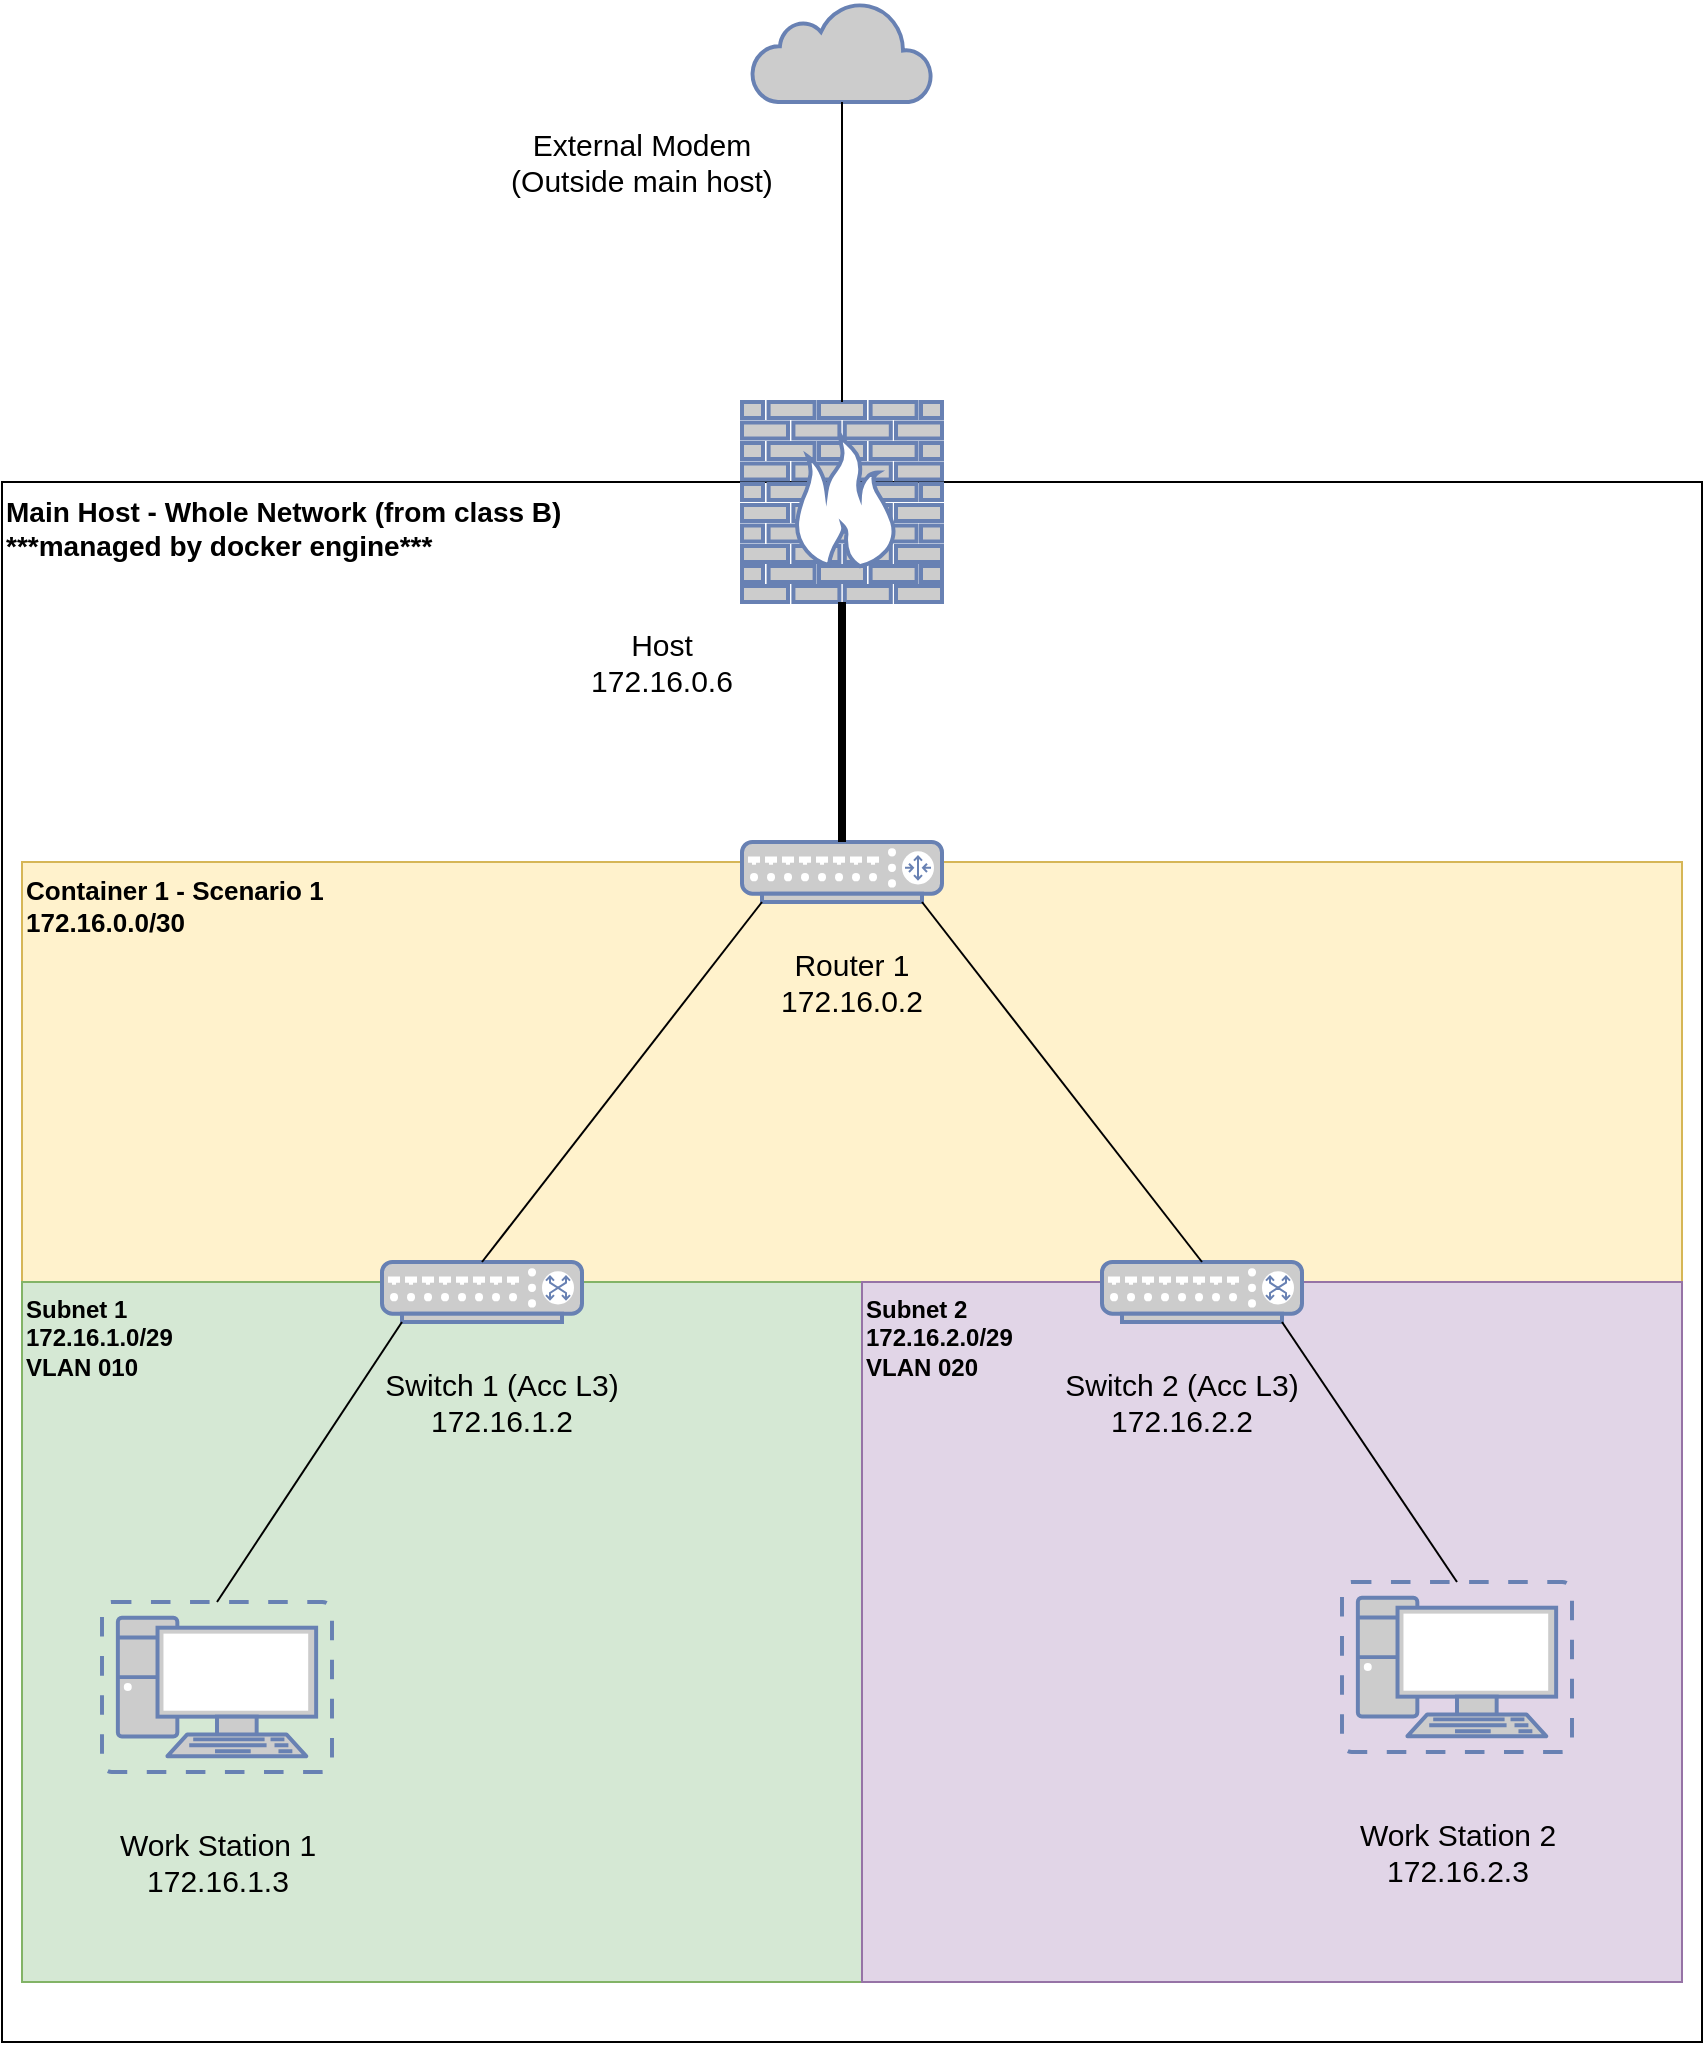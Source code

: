 <mxfile version="25.0.3">
  <diagram name="Page-1" id="Xh3mkgjwqd65aYn8KOnx">
    <mxGraphModel dx="595" dy="303" grid="1" gridSize="10" guides="1" tooltips="1" connect="1" arrows="1" fold="1" page="1" pageScale="1" pageWidth="850" pageHeight="1100" math="0" shadow="0">
      <root>
        <mxCell id="0" />
        <mxCell id="1" parent="0" />
        <mxCell id="LywyaxbltV9Rz2-kyhSX-22" value="&lt;b style=&quot;font-size: 14px;&quot;&gt;Main Host - Whole Network (from class B)&lt;br&gt;***managed by docker engine***&lt;br&gt;&lt;/b&gt;" style="rounded=0;whiteSpace=wrap;html=1;verticalAlign=top;align=left;" parent="1" vertex="1">
          <mxGeometry y="320" width="850" height="780" as="geometry" />
        </mxCell>
        <mxCell id="LywyaxbltV9Rz2-kyhSX-23" value="&lt;b style=&quot;font-size: 13px;&quot;&gt;Container 1 - Scenario 1&lt;br&gt;172.16.0.0/30&lt;br&gt;&lt;/b&gt;" style="rounded=0;whiteSpace=wrap;html=1;fillColor=#fff2cc;strokeColor=#d6b656;verticalAlign=top;align=left;" parent="1" vertex="1">
          <mxGeometry x="10" y="510" width="830" height="210" as="geometry" />
        </mxCell>
        <mxCell id="LywyaxbltV9Rz2-kyhSX-24" value="&lt;b&gt;Subnet 1&lt;br&gt;172.16.1.0/29&lt;br&gt;VLAN 010&lt;/b&gt;" style="rounded=0;whiteSpace=wrap;html=1;fillColor=#d5e8d4;strokeColor=#82b366;verticalAlign=top;align=left;" parent="1" vertex="1">
          <mxGeometry x="10" y="720" width="420" height="350" as="geometry" />
        </mxCell>
        <mxCell id="LywyaxbltV9Rz2-kyhSX-1" value="" style="fontColor=#0066CC;verticalAlign=top;verticalLabelPosition=bottom;labelPosition=center;align=center;html=1;outlineConnect=0;fillColor=#CCCCCC;strokeColor=#6881B3;gradientColor=none;gradientDirection=north;strokeWidth=2;shape=mxgraph.networks.virtual_pc;" parent="1" vertex="1">
          <mxGeometry x="50" y="880" width="115" height="85" as="geometry" />
        </mxCell>
        <mxCell id="LywyaxbltV9Rz2-kyhSX-25" value="&lt;b&gt;Subnet 2&lt;br&gt;172.16.2.0/29&lt;br&gt;VLAN 020&lt;/b&gt;" style="rounded=0;whiteSpace=wrap;html=1;fillColor=#e1d5e7;strokeColor=#9673a6;verticalAlign=top;align=left;" parent="1" vertex="1">
          <mxGeometry x="430" y="720" width="410" height="350" as="geometry" />
        </mxCell>
        <mxCell id="LywyaxbltV9Rz2-kyhSX-2" value="" style="fontColor=#0066CC;verticalAlign=top;verticalLabelPosition=bottom;labelPosition=center;align=center;html=1;outlineConnect=0;fillColor=#CCCCCC;strokeColor=#6881B3;gradientColor=none;gradientDirection=north;strokeWidth=2;shape=mxgraph.networks.virtual_pc;" parent="1" vertex="1">
          <mxGeometry x="670" y="870" width="115" height="85" as="geometry" />
        </mxCell>
        <mxCell id="LywyaxbltV9Rz2-kyhSX-3" value="" style="fontColor=#0066CC;verticalAlign=top;verticalLabelPosition=bottom;labelPosition=center;align=center;html=1;outlineConnect=0;fillColor=#CCCCCC;strokeColor=#6881B3;gradientColor=none;gradientDirection=north;strokeWidth=2;shape=mxgraph.networks.switch;" parent="1" vertex="1">
          <mxGeometry x="190" y="710" width="100" height="30" as="geometry" />
        </mxCell>
        <mxCell id="LywyaxbltV9Rz2-kyhSX-4" value="" style="fontColor=#0066CC;verticalAlign=top;verticalLabelPosition=bottom;labelPosition=center;align=center;html=1;outlineConnect=0;fillColor=#CCCCCC;strokeColor=#6881B3;gradientColor=none;gradientDirection=north;strokeWidth=2;shape=mxgraph.networks.switch;" parent="1" vertex="1">
          <mxGeometry x="550" y="710" width="100" height="30" as="geometry" />
        </mxCell>
        <mxCell id="LywyaxbltV9Rz2-kyhSX-6" value="" style="fontColor=#0066CC;verticalAlign=top;verticalLabelPosition=bottom;labelPosition=center;align=center;html=1;outlineConnect=0;fillColor=#CCCCCC;strokeColor=#6881B3;gradientColor=none;gradientDirection=north;strokeWidth=2;shape=mxgraph.networks.router;" parent="1" vertex="1">
          <mxGeometry x="370" y="500" width="100" height="30" as="geometry" />
        </mxCell>
        <mxCell id="LywyaxbltV9Rz2-kyhSX-7" value="" style="fontColor=#0066CC;verticalAlign=top;verticalLabelPosition=bottom;labelPosition=center;align=center;html=1;outlineConnect=0;fillColor=#CCCCCC;strokeColor=#6881B3;gradientColor=none;gradientDirection=north;strokeWidth=2;shape=mxgraph.networks.firewall;" parent="1" vertex="1">
          <mxGeometry x="370" y="280" width="100" height="100" as="geometry" />
        </mxCell>
        <mxCell id="LywyaxbltV9Rz2-kyhSX-8" value="" style="html=1;outlineConnect=0;fillColor=#CCCCCC;strokeColor=#6881B3;gradientColor=none;gradientDirection=north;strokeWidth=2;shape=mxgraph.networks.cloud;fontColor=#ffffff;" parent="1" vertex="1">
          <mxGeometry x="375" y="80" width="90" height="50" as="geometry" />
        </mxCell>
        <mxCell id="LywyaxbltV9Rz2-kyhSX-9" value="" style="endArrow=none;html=1;rounded=0;entryX=0.5;entryY=1;entryDx=0;entryDy=0;entryPerimeter=0;exitX=0.5;exitY=0;exitDx=0;exitDy=0;exitPerimeter=0;" parent="1" source="LywyaxbltV9Rz2-kyhSX-7" target="LywyaxbltV9Rz2-kyhSX-8" edge="1">
          <mxGeometry width="50" height="50" relative="1" as="geometry">
            <mxPoint x="350" y="380" as="sourcePoint" />
            <mxPoint x="400" y="330" as="targetPoint" />
          </mxGeometry>
        </mxCell>
        <mxCell id="LywyaxbltV9Rz2-kyhSX-10" value="" style="endArrow=none;html=1;rounded=0;entryX=0.5;entryY=1;entryDx=0;entryDy=0;entryPerimeter=0;exitX=0.5;exitY=0;exitDx=0;exitDy=0;exitPerimeter=0;strokeWidth=4;" parent="1" source="LywyaxbltV9Rz2-kyhSX-6" target="LywyaxbltV9Rz2-kyhSX-7" edge="1">
          <mxGeometry width="50" height="50" relative="1" as="geometry">
            <mxPoint x="350" y="380" as="sourcePoint" />
            <mxPoint x="400" y="330" as="targetPoint" />
          </mxGeometry>
        </mxCell>
        <mxCell id="LywyaxbltV9Rz2-kyhSX-11" value="" style="endArrow=none;html=1;rounded=0;entryX=0.1;entryY=1;entryDx=0;entryDy=0;entryPerimeter=0;exitX=0.5;exitY=0;exitDx=0;exitDy=0;exitPerimeter=0;" parent="1" source="LywyaxbltV9Rz2-kyhSX-3" target="LywyaxbltV9Rz2-kyhSX-6" edge="1">
          <mxGeometry width="50" height="50" relative="1" as="geometry">
            <mxPoint x="350" y="720" as="sourcePoint" />
            <mxPoint x="400" y="670" as="targetPoint" />
          </mxGeometry>
        </mxCell>
        <mxCell id="LywyaxbltV9Rz2-kyhSX-12" value="" style="endArrow=none;html=1;rounded=0;entryX=0.9;entryY=1;entryDx=0;entryDy=0;entryPerimeter=0;exitX=0.5;exitY=0;exitDx=0;exitDy=0;exitPerimeter=0;" parent="1" source="LywyaxbltV9Rz2-kyhSX-4" target="LywyaxbltV9Rz2-kyhSX-6" edge="1">
          <mxGeometry width="50" height="50" relative="1" as="geometry">
            <mxPoint x="350" y="720" as="sourcePoint" />
            <mxPoint x="400" y="670" as="targetPoint" />
          </mxGeometry>
        </mxCell>
        <mxCell id="LywyaxbltV9Rz2-kyhSX-13" value="" style="endArrow=none;html=1;rounded=0;entryX=0.1;entryY=1;entryDx=0;entryDy=0;entryPerimeter=0;exitX=0.5;exitY=0;exitDx=0;exitDy=0;exitPerimeter=0;" parent="1" source="LywyaxbltV9Rz2-kyhSX-1" target="LywyaxbltV9Rz2-kyhSX-3" edge="1">
          <mxGeometry width="50" height="50" relative="1" as="geometry">
            <mxPoint x="350" y="830" as="sourcePoint" />
            <mxPoint x="400" y="780" as="targetPoint" />
          </mxGeometry>
        </mxCell>
        <mxCell id="LywyaxbltV9Rz2-kyhSX-14" value="" style="endArrow=none;html=1;rounded=0;entryX=0.9;entryY=1;entryDx=0;entryDy=0;entryPerimeter=0;exitX=0.5;exitY=0;exitDx=0;exitDy=0;exitPerimeter=0;" parent="1" source="LywyaxbltV9Rz2-kyhSX-2" target="LywyaxbltV9Rz2-kyhSX-4" edge="1">
          <mxGeometry width="50" height="50" relative="1" as="geometry">
            <mxPoint x="350" y="830" as="sourcePoint" />
            <mxPoint x="400" y="780" as="targetPoint" />
          </mxGeometry>
        </mxCell>
        <mxCell id="LywyaxbltV9Rz2-kyhSX-15" value="Work Station 1&lt;br&gt;172.16.1.3" style="text;html=1;align=center;verticalAlign=middle;whiteSpace=wrap;rounded=0;fontSize=15;" parent="1" vertex="1">
          <mxGeometry x="37.5" y="970" width="140" height="80" as="geometry" />
        </mxCell>
        <mxCell id="LywyaxbltV9Rz2-kyhSX-16" value="Work Station 2&lt;br&gt;172.16.2.3" style="text;html=1;align=center;verticalAlign=middle;whiteSpace=wrap;rounded=0;fontSize=15;" parent="1" vertex="1">
          <mxGeometry x="657.5" y="965" width="140" height="80" as="geometry" />
        </mxCell>
        <mxCell id="LywyaxbltV9Rz2-kyhSX-17" value="Switch 1 (Acc L3)&lt;br&gt;172.16.1.2" style="text;html=1;align=center;verticalAlign=middle;whiteSpace=wrap;rounded=0;fontSize=15;" parent="1" vertex="1">
          <mxGeometry x="180" y="740" width="140" height="80" as="geometry" />
        </mxCell>
        <mxCell id="LywyaxbltV9Rz2-kyhSX-18" value="Switch 2 (Acc L3)&lt;br&gt;172.16.2.2" style="text;html=1;align=center;verticalAlign=middle;whiteSpace=wrap;rounded=0;fontSize=15;" parent="1" vertex="1">
          <mxGeometry x="520" y="740" width="140" height="80" as="geometry" />
        </mxCell>
        <mxCell id="LywyaxbltV9Rz2-kyhSX-19" value="Router 1&lt;br&gt;172.16.0.2" style="text;html=1;align=center;verticalAlign=middle;whiteSpace=wrap;rounded=0;fontSize=15;" parent="1" vertex="1">
          <mxGeometry x="355" y="530" width="140" height="80" as="geometry" />
        </mxCell>
        <mxCell id="LywyaxbltV9Rz2-kyhSX-20" value="Host&lt;br&gt;172.16.0.6" style="text;html=1;align=center;verticalAlign=middle;whiteSpace=wrap;rounded=0;fontSize=15;" parent="1" vertex="1">
          <mxGeometry x="260" y="370" width="140" height="80" as="geometry" />
        </mxCell>
        <mxCell id="LywyaxbltV9Rz2-kyhSX-21" value="External Modem&lt;br&gt;(Outside main host)" style="text;html=1;align=center;verticalAlign=middle;whiteSpace=wrap;rounded=0;fontSize=15;" parent="1" vertex="1">
          <mxGeometry x="250" y="120" width="140" height="80" as="geometry" />
        </mxCell>
      </root>
    </mxGraphModel>
  </diagram>
</mxfile>

